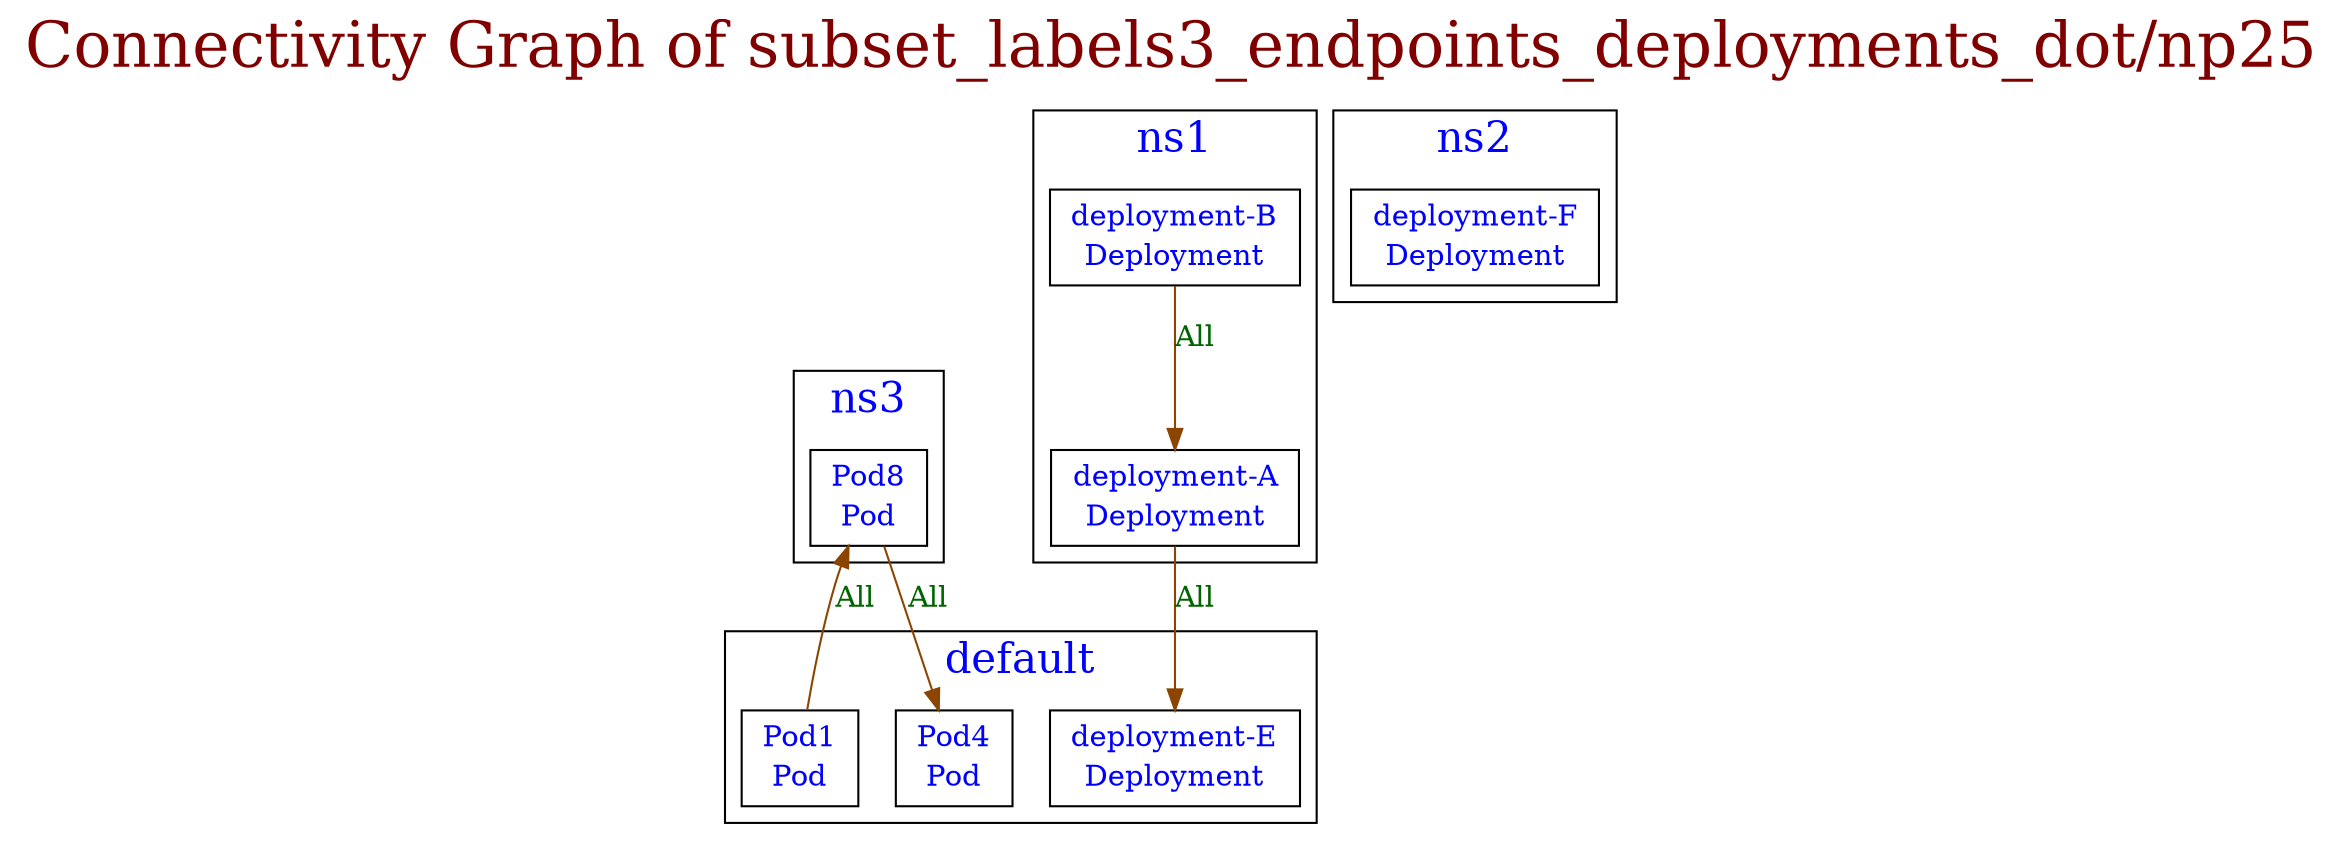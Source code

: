 // The Connectivity Graph of subset_labels3_endpoints_deployments_dot/np25
digraph {
	label="Connectivity Graph of subset_labels3_endpoints_deployments_dot/np25"	labelloc = "t"
	fontsize=30
	fontcolor=webmaroon
subgraph cluster_default_namespace{
	label="default"
	fontsize=20
	fontcolor=blue
	"default/Pod1(Pod)" [label=<<table border="0" cellspacing="0"><tr><td>Pod1</td></tr><tr><td>Pod</td></tr></table>> shape=box fontcolor=blue]
	"default/Pod4(Pod)" [label=<<table border="0" cellspacing="0"><tr><td>Pod4</td></tr><tr><td>Pod</td></tr></table>> shape=box fontcolor=blue]
	"default/deployment-E(Deployment)" [label=<<table border="0" cellspacing="0"><tr><td>deployment-E</td></tr><tr><td>Deployment</td></tr></table>> shape=box fontcolor=blue]
}
subgraph cluster_ns1_namespace{
	label="ns1"
	fontsize=20
	fontcolor=blue
	"ns1/deployment-A(Deployment)" [label=<<table border="0" cellspacing="0"><tr><td>deployment-A</td></tr><tr><td>Deployment</td></tr></table>> shape=box fontcolor=blue]
	"ns1/deployment-B(Deployment)" [label=<<table border="0" cellspacing="0"><tr><td>deployment-B</td></tr><tr><td>Deployment</td></tr></table>> shape=box fontcolor=blue]
}
subgraph cluster_ns2_namespace{
	label="ns2"
	fontsize=20
	fontcolor=blue
	"ns2/deployment-F(Deployment)" [label=<<table border="0" cellspacing="0"><tr><td>deployment-F</td></tr><tr><td>Deployment</td></tr></table>> shape=box fontcolor=blue]
}
subgraph cluster_ns3_namespace{
	label="ns3"
	fontsize=20
	fontcolor=blue
	"ns3/Pod8(Pod)" [label=<<table border="0" cellspacing="0"><tr><td>Pod8</td></tr><tr><td>Pod</td></tr></table>> shape=box fontcolor=blue]
}
	"default/Pod1(Pod)" -> "ns3/Pod8(Pod)"[label="All" color=darkorange4 fontcolor=darkgreen dir=both arrowhead=normal arrowtail=none]
	"ns1/deployment-A(Deployment)" -> "default/deployment-E(Deployment)"[label="All" color=darkorange4 fontcolor=darkgreen dir=both arrowhead=normal arrowtail=none]
	"ns1/deployment-B(Deployment)" -> "ns1/deployment-A(Deployment)"[label="All" color=darkorange4 fontcolor=darkgreen dir=both arrowhead=normal arrowtail=none]
	"ns3/Pod8(Pod)" -> "default/Pod4(Pod)"[label="All" color=darkorange4 fontcolor=darkgreen dir=both arrowhead=normal arrowtail=none]
}
